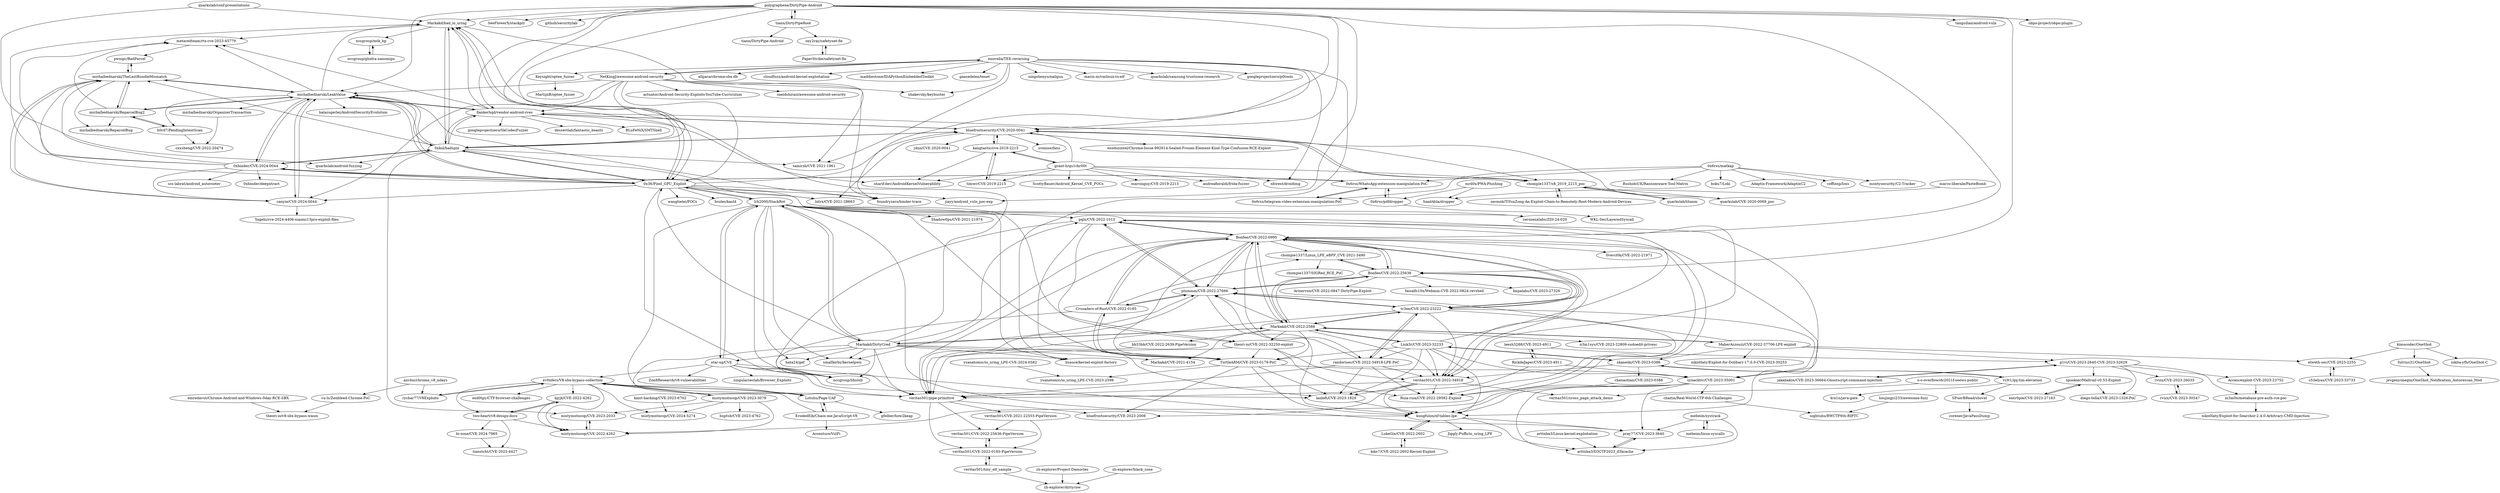 digraph G {
"quarkslab/conf-presentations" -> "quarkslab/android-fuzzing"
"quarkslab/conf-presentations" -> "Markakd/bad_io_uring"
"enovella/TEE-reversing" -> "marin-m/vmlinux-to-elf" ["e"=1]
"enovella/TEE-reversing" -> "quarkslab/samsung-trustzone-research"
"enovella/TEE-reversing" -> "shakevsky/keybuster" ["e"=1]
"enovella/TEE-reversing" -> "ningzhenyu/nailgun"
"enovella/TEE-reversing" -> "Keysight/optee_fuzzer"
"enovella/TEE-reversing" -> "googleprojectzero/p0tools" ["e"=1]
"enovella/TEE-reversing" -> "NetKingJ/awesome-android-security"
"enovella/TEE-reversing" -> "bluefrostsecurity/CVE-2020-0041"
"enovella/TEE-reversing" -> "tamirzb/CVE-2021-1961" ["e"=1]
"enovella/TEE-reversing" -> "bsauce/kernel-exploit-factory" ["e"=1]
"enovella/TEE-reversing" -> "allpaca/chrome-sbx-db" ["e"=1]
"enovella/TEE-reversing" -> "nforest/droidimg" ["e"=1]
"enovella/TEE-reversing" -> "cloudfuzz/android-kernel-exploitation" ["e"=1]
"enovella/TEE-reversing" -> "maddiestone/IDAPythonEmbeddedToolkit" ["e"=1]
"enovella/TEE-reversing" -> "gaasedelen/tenet" ["e"=1]
"Keysight/optee_fuzzer" -> "MartijnB/optee_fuzzer"
"grant-h/qu1ckr00t" -> "kangtastic/cve-2019-2215"
"grant-h/qu1ckr00t" -> "bluefrostsecurity/CVE-2020-0041"
"grant-h/qu1ckr00t" -> "timwr/CVE-2019-2215"
"grant-h/qu1ckr00t" -> "marcinguy/CVE-2019-2215"
"grant-h/qu1ckr00t" -> "andreafioraldi/frida-fuzzer" ["e"=1]
"grant-h/qu1ckr00t" -> "sharif-dev/AndroidKernelVulnerability"
"grant-h/qu1ckr00t" -> "nforest/droidimg" ["e"=1]
"grant-h/qu1ckr00t" -> "ScottyBauer/Android_Kernel_CVE_POCs" ["e"=1]
"grant-h/qu1ckr00t" -> "chompie1337/s8_2019_2215_poc"
"chompie1337/s8_2019_2215_poc" -> "bluefrostsecurity/CVE-2020-0041"
"chompie1337/s8_2019_2215_poc" -> "quarkslab/CVE-2020-0069_poc"
"chompie1337/s8_2019_2215_poc" -> "quarkslab/titanm"
"chompie1337/s8_2019_2215_poc" -> "secmob/TiYunZong-An-Exploit-Chain-to-Remotely-Root-Modern-Android-Devices"
"star-sg/CVE" -> "nccgroup/libslub" ["e"=1]
"star-sg/CVE" -> "Zon8Research/v8-vulnerabilities" ["e"=1]
"star-sg/CVE" -> "singularseclab/Browser_Exploits" ["e"=1]
"star-sg/CVE" -> "lrh2000/StackRot"
"star-sg/CVE" -> "xv0nfers/V8-sbx-bypass-collection"
"star-sg/CVE" -> "lanleft/CVE-2023-1829"
"star-sg/CVE" -> "veritas501/pipe-primitive"
"star-sg/CVE" -> "pray77/CVE-2023-3640"
"flankerhqd/vendor-android-cves" -> "bluefrostsecurity/CVE-2020-0041"
"flankerhqd/vendor-android-cves" -> "metaredteam/rtx-cve-2023-45779"
"flankerhqd/vendor-android-cves" -> "BLuFeNiX/SMTShell" ["e"=1]
"flankerhqd/vendor-android-cves" -> "0xkol/badspin"
"flankerhqd/vendor-android-cves" -> "michalbednarski/LeakValue"
"flankerhqd/vendor-android-cves" -> "googleprojectzero/SkCodecFuzzer" ["e"=1]
"flankerhqd/vendor-android-cves" -> "Markakd/bad_io_uring"
"flankerhqd/vendor-android-cves" -> "sharif-dev/AndroidKernelVulnerability"
"flankerhqd/vendor-android-cves" -> "dessertlab/fantastic_beasts" ["e"=1]
"flankerhqd/vendor-android-cves" -> "chompie1337/s8_2019_2215_poc"
"secmob/TiYunZong-An-Exploit-Chain-to-Remotely-Root-Modern-Android-Devices" -> "chompie1337/s8_2019_2215_poc"
"bluefrostsecurity/CVE-2020-0041" -> "chompie1337/s8_2019_2215_poc"
"bluefrostsecurity/CVE-2020-0041" -> "j4nn/CVE-2020-0041"
"bluefrostsecurity/CVE-2020-0041" -> "quarkslab/CVE-2020-0069_poc"
"bluefrostsecurity/CVE-2020-0041" -> "0xkol/badspin"
"bluefrostsecurity/CVE-2020-0041" -> "lntrx/CVE-2021-28663"
"bluefrostsecurity/CVE-2020-0041" -> "iromise/fans" ["e"=1]
"bluefrostsecurity/CVE-2020-0041" -> "flankerhqd/vendor-android-cves"
"bluefrostsecurity/CVE-2020-0041" -> "kangtastic/cve-2019-2215"
"bluefrostsecurity/CVE-2020-0041" -> "exodusintel/Chrome-Issue-992914-Sealed-Frozen-Element-Kind-Type-Confusion-RCE-Exploit" ["e"=1]
"kangtastic/cve-2019-2215" -> "timwr/CVE-2019-2215"
"kangtastic/cve-2019-2215" -> "grant-h/qu1ckr00t"
"kangtastic/cve-2019-2215" -> "sharif-dev/AndroidKernelVulnerability"
"kangtastic/cve-2019-2215" -> "bluefrostsecurity/CVE-2020-0041"
"timwr/CVE-2019-2215" -> "kangtastic/cve-2019-2215"
"chompie1337/Linux_LPE_eBPF_CVE-2021-3490" -> "chompie1337/SIGRed_RCE_PoC" ["e"=1]
"chompie1337/Linux_LPE_eBPF_CVE-2021-3490" -> "Bonfee/CVE-2022-25636"
"o-o-overflow/dc2021f-ooows-public" -> "veritas501/cross_page_attack_demo"
"polygraphene/DirtyPipe-Android" -> "tiann/DirtyPipeRoot"
"polygraphene/DirtyPipe-Android" -> "jiayy/android_vuln_poc-exp" ["e"=1]
"polygraphene/DirtyPipe-Android" -> "0xkol/badspin"
"polygraphene/DirtyPipe-Android" -> "michalbednarski/LeakValue"
"polygraphene/DirtyPipe-Android" -> "0x36/Pixel_GPU_Exploit"
"polygraphene/DirtyPipe-Android" -> "Bonfee/CVE-2022-0995"
"polygraphene/DirtyPipe-Android" -> "tangsilian/android-vuln" ["e"=1]
"polygraphene/DirtyPipe-Android" -> "bluefrostsecurity/CVE-2020-0041"
"polygraphene/DirtyPipe-Android" -> "flankerhqd/vendor-android-cves"
"polygraphene/DirtyPipe-Android" -> "obpo-project/obpo-plugin" ["e"=1]
"polygraphene/DirtyPipe-Android" -> "foundryzero/binder-trace" ["e"=1]
"polygraphene/DirtyPipe-Android" -> "SeeFlowerX/stackplz" ["e"=1]
"polygraphene/DirtyPipe-Android" -> "Bonfee/CVE-2022-25636"
"polygraphene/DirtyPipe-Android" -> "Markakd/bad_io_uring"
"polygraphene/DirtyPipe-Android" -> "github/securitylab" ["e"=1]
"Bonfee/CVE-2022-0995" -> "plummm/CVE-2022-27666"
"Bonfee/CVE-2022-0995" -> "Bonfee/CVE-2022-25636"
"Bonfee/CVE-2022-0995" -> "pqlx/CVE-2022-1015"
"Bonfee/CVE-2022-0995" -> "tr3ee/CVE-2022-23222"
"Bonfee/CVE-2022-0995" -> "Crusaders-of-Rust/CVE-2022-0185"
"Bonfee/CVE-2022-0995" -> "veritas501/CVE-2022-34918"
"Bonfee/CVE-2022-0995" -> "randorisec/CVE-2022-34918-LPE-PoC"
"Bonfee/CVE-2022-0995" -> "kungfulon/nf-tables-lpe"
"Bonfee/CVE-2022-0995" -> "chompie1337/Linux_LPE_eBPF_CVE-2021-3490"
"Bonfee/CVE-2022-0995" -> "Ruia-ruia/CVE-2022-29582-Exploit"
"Bonfee/CVE-2022-0995" -> "Markakd/CVE-2022-2588"
"Bonfee/CVE-2022-0995" -> "0vercl0k/CVE-2022-21971" ["e"=1]
"Bonfee/CVE-2022-0995" -> "veritas501/pipe-primitive"
"Bonfee/CVE-2022-0995" -> "smallkirby/kernelpwn" ["e"=1]
"Bonfee/CVE-2022-0995" -> "TurtleARM/CVE-2023-0179-PoC"
"NetKingJ/awesome-android-security" -> "0xkol/badspin"
"NetKingJ/awesome-android-security" -> "actuator/Android-Security-Exploits-YouTube-Curriculum" ["e"=1]
"NetKingJ/awesome-android-security" -> "saeidshirazi/awesome-android-security" ["e"=1]
"NetKingJ/awesome-android-security" -> "michalbednarski/LeakValue"
"NetKingJ/awesome-android-security" -> "flankerhqd/vendor-android-cves"
"NetKingJ/awesome-android-security" -> "enovella/TEE-reversing"
"NetKingJ/awesome-android-security" -> "0x36/Pixel_GPU_Exploit"
"NetKingJ/awesome-android-security" -> "foundryzero/binder-trace" ["e"=1]
"NetKingJ/awesome-android-security" -> "canyie/CVE-2024-0044"
"NetKingJ/awesome-android-security" -> "shakevsky/keybuster" ["e"=1]
"pqlx/CVE-2022-1015" -> "plummm/CVE-2022-27666"
"pqlx/CVE-2022-1015" -> "Bonfee/CVE-2022-0995"
"pqlx/CVE-2022-1015" -> "synacktiv/CVE-2023-35001"
"pqlx/CVE-2022-1015" -> "Ruia-ruia/CVE-2022-29582-Exploit"
"pqlx/CVE-2022-1015" -> "lanleft/CVE-2023-1829"
"pqlx/CVE-2022-1015" -> "theori-io/CVE-2022-32250-exploit"
"pqlx/CVE-2022-1015" -> "veritas501/pipe-primitive"
"quarkslab/titanm" -> "chompie1337/s8_2019_2215_poc"
"Crusaders-of-Rust/CVE-2022-0185" -> "plummm/CVE-2022-27666"
"Crusaders-of-Rust/CVE-2022-0185" -> "TurtleARM/CVE-2023-0179-PoC"
"Crusaders-of-Rust/CVE-2022-0185" -> "Bonfee/CVE-2022-0995"
"Crusaders-of-Rust/CVE-2022-0185" -> "nccgroup/libslub" ["e"=1]
"Crusaders-of-Rust/CVE-2022-0185" -> "chompie1337/Linux_LPE_eBPF_CVE-2021-3490"
"fulvius31/OneShot" -> "jevgenyonegin/OneShot_Notification_Autorescan_Mod"
"michalbednarski/ReparcelBug2" -> "michalbednarski/LeakValue"
"michalbednarski/ReparcelBug2" -> "michalbednarski/ReparcelBug"
"michalbednarski/ReparcelBug2" -> "michalbednarski/TheLastBundleMismatch"
"michalbednarski/ReparcelBug2" -> "h0rd7/PendingIntentScan"
"michalbednarski/ReparcelBug2" -> "metaredteam/rtx-cve-2023-45779"
"plummm/CVE-2022-27666" -> "Bonfee/CVE-2022-0995"
"plummm/CVE-2022-27666" -> "veritas501/pipe-primitive"
"plummm/CVE-2022-27666" -> "tr3ee/CVE-2022-23222"
"plummm/CVE-2022-27666" -> "Crusaders-of-Rust/CVE-2022-0185"
"plummm/CVE-2022-27666" -> "Bonfee/CVE-2022-25636"
"plummm/CVE-2022-27666" -> "pqlx/CVE-2022-1015"
"plummm/CVE-2022-27666" -> "kungfulon/nf-tables-lpe"
"Bonfee/CVE-2022-25636" -> "Bonfee/CVE-2022-0995"
"Bonfee/CVE-2022-25636" -> "plummm/CVE-2022-27666"
"Bonfee/CVE-2022-25636" -> "Markakd/CVE-2022-2588"
"Bonfee/CVE-2022-25636" -> "Impalabs/CVE-2023-27326" ["e"=1]
"Bonfee/CVE-2022-25636" -> "chompie1337/Linux_LPE_eBPF_CVE-2021-3490"
"Bonfee/CVE-2022-25636" -> "tr3ee/CVE-2022-23222"
"Bonfee/CVE-2022-25636" -> "veritas501/CVE-2022-34918"
"Bonfee/CVE-2022-25636" -> "Arinerron/CVE-2022-0847-DirtyPipe-Exploit" ["e"=1]
"Bonfee/CVE-2022-25636" -> "faisalfs10x/Webmin-CVE-2022-0824-revshell"
"veritas501/pipe-primitive" -> "veritas501/CVE-2022-25636-PipeVersion"
"veritas501/pipe-primitive" -> "veritas501/CVE-2021-22555-PipeVersion"
"veritas501/pipe-primitive" -> "veritas501/CVE-2022-0185-PipeVersion"
"veritas501/pipe-primitive" -> "bluefrostsecurity/CVE-2023-2008"
"h0rd7/PendingIntentScan" -> "cxxsheng/CVE-2022-20474"
"h0rd7/PendingIntentScan" -> "michalbednarski/ReparcelBug2"
"michalbednarski/OrganizerTransaction" -> "cxxsheng/CVE-2022-20474"
"veritas501/CVE-2021-22555-PipeVersion" -> "veritas501/CVE-2022-0185-PipeVersion"
"veritas501/CVE-2021-22555-PipeVersion" -> "veritas501/CVE-2022-25636-PipeVersion"
"veritas501/CVE-2022-25636-PipeVersion" -> "veritas501/CVE-2022-0185-PipeVersion"
"veritas501/CVE-2022-0185-PipeVersion" -> "veritas501/CVE-2022-25636-PipeVersion"
"veritas501/CVE-2022-0185-PipeVersion" -> "veritas501/tiny_elf_sample"
"tiann/DirtyPipeRoot" -> "polygraphene/DirtyPipe-Android"
"tiann/DirtyPipeRoot" -> "tiann/DirtyPipe-Android"
"tiann/DirtyPipeRoot" -> "oxy2ray/safetynet-fix"
"Markakd/bad_io_uring" -> "0xkol/badspin"
"Markakd/bad_io_uring" -> "0x36/Pixel_GPU_Exploit"
"Markakd/bad_io_uring" -> "tamirzb/CVE-2021-1961" ["e"=1]
"Markakd/bad_io_uring" -> "metaredteam/rtx-cve-2023-45779"
"Markakd/bad_io_uring" -> "nccgroup/mtk_bp"
"michalbednarski/LeakValue" -> "michalbednarski/ReparcelBug2"
"michalbednarski/LeakValue" -> "michalbednarski/TheLastBundleMismatch"
"michalbednarski/LeakValue" -> "0xkol/badspin"
"michalbednarski/LeakValue" -> "canyie/CVE-2024-0044"
"michalbednarski/LeakValue" -> "h0rd7/PendingIntentScan"
"michalbednarski/LeakValue" -> "0xbinder/CVE-2024-0044"
"michalbednarski/LeakValue" -> "0x36/Pixel_GPU_Exploit"
"michalbednarski/LeakValue" -> "metaredteam/rtx-cve-2023-45779"
"michalbednarski/LeakValue" -> "flankerhqd/vendor-android-cves"
"michalbednarski/LeakValue" -> "foundryzero/binder-trace" ["e"=1]
"michalbednarski/LeakValue" -> "balazsgerlei/AndroidSecurityEvolution" ["e"=1]
"michalbednarski/LeakValue" -> "Markakd/bad_io_uring"
"michalbednarski/LeakValue" -> "michalbednarski/OrganizerTransaction"
"TurtleARM/CVE-2023-0179-PoC" -> "kungfulon/nf-tables-lpe"
"TurtleARM/CVE-2023-0179-PoC" -> "lanleft/CVE-2023-1829"
"TurtleARM/CVE-2023-0179-PoC" -> "ysanatomic/io_uring_LPE-CVE-2023-2598"
"TurtleARM/CVE-2023-0179-PoC" -> "synacktiv/CVE-2023-35001"
"TurtleARM/CVE-2023-0179-PoC" -> "Crusaders-of-Rust/CVE-2022-0185"
"TurtleARM/CVE-2023-0179-PoC" -> "bluefrostsecurity/CVE-2023-2008"
"kiks7/CVE-2022-2602-Kernel-Exploit" -> "LukeGix/CVE-2022-2602"
"MaherAzzouzi/CVE-2022-37706-LPE-exploit" -> "nikn0laty/Exploit-for-Dolibarr-17.0.0-CVE-2023-30253"
"MaherAzzouzi/CVE-2022-37706-LPE-exploit" -> "elweth-sec/CVE-2023-2255"
"MaherAzzouzi/CVE-2022-37706-LPE-exploit" -> "Markakd/CVE-2022-2588"
"MaherAzzouzi/CVE-2022-37706-LPE-exploit" -> "g1vi/CVE-2023-2640-CVE-2023-32629"
"MaherAzzouzi/CVE-2022-37706-LPE-exploit" -> "plummm/CVE-2022-27666"
"MaherAzzouzi/CVE-2022-37706-LPE-exploit" -> "xkaneiki/CVE-2023-0386"
"Markakd/DirtyCred" -> "Markakd/CVE-2022-2588"
"Markakd/DirtyCred" -> "star-sg/CVE"
"Markakd/DirtyCred" -> "veritas501/pipe-primitive"
"Markakd/DirtyCred" -> "pqlx/CVE-2022-1015"
"Markakd/DirtyCred" -> "Markakd/CVE-2021-4154"
"Markakd/DirtyCred" -> "bsauce/kernel-exploit-factory" ["e"=1]
"Markakd/DirtyCred" -> "lrh2000/StackRot"
"Markakd/DirtyCred" -> "Lotuhu/Page-UAF"
"Markakd/DirtyCred" -> "TurtleARM/CVE-2023-0179-PoC"
"Markakd/DirtyCred" -> "0x36/Pixel_GPU_Exploit"
"Markakd/DirtyCred" -> "smallkirby/kernelpwn" ["e"=1]
"Markakd/DirtyCred" -> "nccgroup/libslub" ["e"=1]
"Markakd/DirtyCred" -> "plummm/CVE-2022-27666"
"Markakd/DirtyCred" -> "Markakd/bad_io_uring"
"Markakd/DirtyCred" -> "bata24/gef" ["e"=1]
"SPuerBRead/shovel" -> "corener/JavaPassDump"
"LukeGix/CVE-2022-2602" -> "kiks7/CVE-2022-2602-Kernel-Exploit"
"LukeGix/CVE-2022-2602" -> "kungfulon/nf-tables-lpe"
"ErodedElk/Chaos-me-JavaScript-V8" -> "Lotuhu/Page-UAF"
"ErodedElk/Chaos-me-JavaScript-V8" -> "xv0nfers/V8-sbx-bypass-collection"
"ErodedElk/Chaos-me-JavaScript-V8" -> "Accenture/VulFi" ["e"=1]
"tr3ee/CVE-2022-23222" -> "plummm/CVE-2022-27666"
"tr3ee/CVE-2022-23222" -> "Bonfee/CVE-2022-0995"
"tr3ee/CVE-2022-23222" -> "veritas501/CVE-2022-34918"
"tr3ee/CVE-2022-23222" -> "randorisec/CVE-2022-34918-LPE-PoC"
"tr3ee/CVE-2022-23222" -> "Markakd/CVE-2022-2588"
"tr3ee/CVE-2022-23222" -> "Ruia-ruia/CVE-2022-29582-Exploit"
"tr3ee/CVE-2022-23222" -> "veritas501/pipe-primitive"
"tr3ee/CVE-2022-23222" -> "Bonfee/CVE-2022-25636"
"tr3ee/CVE-2022-23222" -> "synacktiv/CVE-2023-35001"
"Markakd/CVE-2022-2588" -> "Markakd/DirtyCred"
"Markakd/CVE-2022-2588" -> "veritas501/CVE-2022-34918"
"Markakd/CVE-2022-2588" -> "plummm/CVE-2022-27666"
"Markakd/CVE-2022-2588" -> "theori-io/CVE-2022-32250-exploit"
"Markakd/CVE-2022-2588" -> "Markakd/CVE-2021-4154"
"Markakd/CVE-2022-2588" -> "Bonfee/CVE-2022-25636"
"Markakd/CVE-2022-2588" -> "tr3ee/CVE-2022-23222"
"Markakd/CVE-2022-2588" -> "n3m1sys/CVE-2023-22809-sudoedit-privesc"
"Markakd/CVE-2022-2588" -> "Liuk3r/CVE-2023-32233"
"Markakd/CVE-2022-2588" -> "TurtleARM/CVE-2023-0179-PoC"
"Markakd/CVE-2022-2588" -> "Bonfee/CVE-2022-0995"
"Markakd/CVE-2022-2588" -> "MaherAzzouzi/CVE-2022-37706-LPE-exploit"
"Markakd/CVE-2022-2588" -> "bb33bb/CVE-2022-2639-PipeVersion"
"theori-io/CVE-2022-32250-exploit" -> "veritas501/CVE-2022-34918"
"theori-io/CVE-2022-32250-exploit" -> "veritas501/pipe-primitive"
"theori-io/CVE-2022-32250-exploit" -> "Ruia-ruia/CVE-2022-29582-Exploit"
"theori-io/CVE-2022-32250-exploit" -> "TurtleARM/CVE-2023-0179-PoC"
"randorisec/CVE-2022-34918-LPE-PoC" -> "veritas501/CVE-2022-34918"
"randorisec/CVE-2022-34918-LPE-PoC" -> "Ruia-ruia/CVE-2022-29582-Exploit"
"randorisec/CVE-2022-34918-LPE-PoC" -> "lanleft/CVE-2023-1829"
"randorisec/CVE-2022-34918-LPE-PoC" -> "veritas501/pipe-primitive"
"randorisec/CVE-2022-34918-LPE-PoC" -> "tr3ee/CVE-2022-23222"
"randorisec/CVE-2022-34918-LPE-PoC" -> "plummm/CVE-2022-27666"
"veritas501/CVE-2022-34918" -> "veritas501/pipe-primitive"
"veritas501/CVE-2022-34918" -> "kungfulon/nf-tables-lpe"
"veritas501/CVE-2022-34918" -> "lanleft/CVE-2023-1829"
"veritas501/CVE-2022-34918" -> "veritas501/cross_page_attack_demo"
"veritas501/CVE-2022-34918" -> "Ruia-ruia/CVE-2022-29582-Exploit"
"veritas501/CVE-2022-34918" -> "bluefrostsecurity/CVE-2023-2008"
"emredavut/Chrome-Android-and-Windows-0day-RCE-SBX" -> "theori-io/v8-sbx-bypass-wasm"
"kungfulon/nf-tables-lpe" -> "arttnba3/D3CTF2023_d3kcache"
"kungfulon/nf-tables-lpe" -> "Jiggly-Puffs/io_uring_LPE"
"kungfulon/nf-tables-lpe" -> "pray77/CVE-2023-3640"
"kungfulon/nf-tables-lpe" -> "LukeGix/CVE-2022-2602"
"bb33bb/CVE-2022-2639-PipeVersion" -> "veritas501/pipe-primitive"
"anvbis/chrome_v8_ndays" -> "vu-ls/Zenbleed-Chrome-PoC"
"anvbis/chrome_v8_ndays" -> "rycbar77/V8Exploits"
"veritas501/tiny_elf_sample" -> "veritas501/CVE-2022-0185-PipeVersion"
"veritas501/tiny_elf_sample" -> "zh-explorer/dirtycow"
"xkaneiki/CVE-2023-0386" -> "Liuk3r/CVE-2023-32233"
"xkaneiki/CVE-2023-0386" -> "chenaotian/CVE-2023-0386"
"xkaneiki/CVE-2023-0386" -> "veritas501/CVE-2022-34918"
"xkaneiki/CVE-2023-0386" -> "vi3t1/qq-tim-elevation"
"lrh2000/StackRot" -> "nccgroup/libslub" ["e"=1]
"lrh2000/StackRot" -> "star-sg/CVE"
"lrh2000/StackRot" -> "0x36/Pixel_GPU_Exploit"
"lrh2000/StackRot" -> "TurtleARM/CVE-2023-0179-PoC"
"lrh2000/StackRot" -> "bsauce/kernel-exploit-factory" ["e"=1]
"lrh2000/StackRot" -> "veritas501/CVE-2022-34918"
"lrh2000/StackRot" -> "zerozenxlabs/ZDI-24-020"
"lrh2000/StackRot" -> "smallkirby/kernelpwn" ["e"=1]
"lrh2000/StackRot" -> "veritas501/pipe-primitive"
"lrh2000/StackRot" -> "theori-io/CVE-2022-32250-exploit"
"lrh2000/StackRot" -> "kungfulon/nf-tables-lpe"
"lrh2000/StackRot" -> "Shadow0ps/CVE-2021-21974" ["e"=1]
"lrh2000/StackRot" -> "Markakd/DirtyCred"
"lrh2000/StackRot" -> "pqlx/CVE-2022-1015"
"lrh2000/StackRot" -> "bata24/gef" ["e"=1]
"Liuk3r/CVE-2023-32233" -> "xkaneiki/CVE-2023-0386"
"Liuk3r/CVE-2023-32233" -> "kungfulon/nf-tables-lpe"
"Liuk3r/CVE-2023-32233" -> "lanleft/CVE-2023-1829"
"Liuk3r/CVE-2023-32233" -> "TurtleARM/CVE-2023-0179-PoC"
"Liuk3r/CVE-2023-32233" -> "pqlx/CVE-2022-1015"
"Liuk3r/CVE-2023-32233" -> "synacktiv/CVE-2023-35001"
"Liuk3r/CVE-2023-32233" -> "Markakd/CVE-2022-2588"
"Liuk3r/CVE-2023-32233" -> "randorisec/CVE-2022-34918-LPE-PoC"
"Liuk3r/CVE-2023-32233" -> "veritas501/CVE-2022-34918"
"kimocoder/OneShot" -> "nikita-yfh/OneShot-C"
"kimocoder/OneShot" -> "elweth-sec/CVE-2023-2255"
"kimocoder/OneShot" -> "fulvius31/OneShot"
"vi3t1/qq-tim-elevation" -> "4ra1n/java-gate" ["e"=1]
"vi3t1/qq-tim-elevation" -> "SPuerBRead/shovel"
"vi3t1/qq-tim-elevation" -> "xkaneiki/CVE-2023-0386"
"PaperStrike/safetynet-fix" -> "oxy2ray/safetynet-fix"
"oxy2ray/safetynet-fix" -> "PaperStrike/safetynet-fix"
"0xkol/badspin" -> "Markakd/bad_io_uring"
"0xkol/badspin" -> "michalbednarski/LeakValue"
"0xkol/badspin" -> "0x36/Pixel_GPU_Exploit"
"0xkol/badspin" -> "bluefrostsecurity/CVE-2020-0041"
"0xkol/badspin" -> "tamirzb/CVE-2021-1961" ["e"=1]
"0xkol/badspin" -> "mistymntncop/CVE-2023-2033"
"0xkol/badspin" -> "michalbednarski/TheLastBundleMismatch"
"0xkol/badspin" -> "lntrx/CVE-2021-28663"
"0xkol/badspin" -> "0xbinder/CVE-2024-0044"
"0xkol/badspin" -> "flankerhqd/vendor-android-cves"
"0xkol/badspin" -> "quarkslab/android-fuzzing"
"jakabakos/CVE-2023-36664-Ghostscript-command-injection" -> "g1vi/CVE-2023-2640-CVE-2023-32629"
"spookier/Maltrail-v0.53-Exploit" -> "entr0pie/CVE-2023-27163"
"spookier/Maltrail-v0.53-Exploit" -> "diego-tella/CVE-2023-1326-PoC"
"pwnipc/BadParcel" -> "michalbednarski/TheLastBundleMismatch"
"mebeim/linux-syscalls" -> "mebeim/systrack"
"bjrjk/CVE-2022-4262" -> "mistymntncop/CVE-2022-4262"
"bjrjk/CVE-2022-4262" -> "two-heart/v8-design-docs"
"synacktiv/CVE-2023-35001" -> "mistymntncop/CVE-2022-4262"
"synacktiv/CVE-2023-35001" -> "kungfulon/nf-tables-lpe"
"synacktiv/CVE-2023-35001" -> "arttnba3/D3CTF2023_d3kcache"
"synacktiv/CVE-2023-35001" -> "chaitin/Real-World-CTF-6th-Challenges"
"synacktiv/CVE-2023-35001" -> "pray77/CVE-2023-3640"
"mistymntncop/CVE-2023-3079" -> "buptsb/CVE-2023-4762"
"mistymntncop/CVE-2023-3079" -> "mistymntncop/CVE-2022-4262"
"mistymntncop/CVE-2023-3079" -> "mistymntncop/CVE-2023-2033"
"mistymntncop/CVE-2023-3079" -> "xv0nfers/V8-sbx-bypass-collection"
"mistymntncop/CVE-2023-3079" -> "mistymntncop/CVE-2024-5274"
"c53elyas/CVE-2023-33733" -> "elweth-sec/CVE-2023-2255"
"houjingyi233/awesome-fuzz" -> "nightuhu/RWCTF6th-RIPTC"
"entr0pie/CVE-2023-27163" -> "spookier/Maltrail-v0.53-Exploit"
"mebeim/systrack" -> "pray77/CVE-2023-3640"
"mebeim/systrack" -> "mebeim/linux-syscalls"
"mebeim/systrack" -> "arttnba3/D3CTF2023_d3kcache"
"lanleft/CVE-2023-1829" -> "kungfulon/nf-tables-lpe"
"pray77/CVE-2023-3640" -> "arttnba3/D3CTF2023_d3kcache"
"elweth-sec/CVE-2023-2255" -> "c53elyas/CVE-2023-33733"
"arttnba3/D3CTF2023_d3kcache" -> "pray77/CVE-2023-3640"
"chenaotian/CVE-2023-0386" -> "kungfulon/nf-tables-lpe"
"Acceis/exploit-CVE-2023-23752" -> "m3m0o/metabase-pre-auth-rce-poc"
"mistymntncop/CVE-2023-2033" -> "mistymntncop/CVE-2022-4262"
"arttnba3/Linux-kernel-exploitation" -> "arttnba3/D3CTF2023_d3kcache"
"zh-explorer/Project-Damocles" -> "zh-explorer/dirtycow"
"zh-explorer/black_zone" -> "zh-explorer/dirtycow"
"RickdeJager/CVE-2023-4911" -> "synacktiv/CVE-2023-35001"
"RickdeJager/CVE-2023-4911" -> "leesh3288/CVE-2023-4911"
"RickdeJager/CVE-2023-4911" -> "veritas501/pipe-primitive"
"ysanatomic/io_uring_LPE-CVE-2024-0582" -> "ysanatomic/io_uring_LPE-CVE-2023-2598"
"rycbar77/V8Exploits" -> "xv0nfers/V8-sbx-bypass-collection"
"0x36/Pixel_GPU_Exploit" -> "0xkol/badspin"
"0x36/Pixel_GPU_Exploit" -> "Markakd/bad_io_uring"
"0x36/Pixel_GPU_Exploit" -> "michalbednarski/LeakValue"
"0x36/Pixel_GPU_Exploit" -> "lntrx/CVE-2021-28663"
"0x36/Pixel_GPU_Exploit" -> "0xbinder/CVE-2024-0044"
"0x36/Pixel_GPU_Exploit" -> "michalbednarski/TheLastBundleMismatch"
"0x36/Pixel_GPU_Exploit" -> "nccgroup/libslub" ["e"=1]
"0x36/Pixel_GPU_Exploit" -> "canyie/CVE-2024-0044"
"0x36/Pixel_GPU_Exploit" -> "wangtielei/POCs" ["e"=1]
"0x36/Pixel_GPU_Exploit" -> "lrh2000/StackRot"
"0x36/Pixel_GPU_Exploit" -> "bluefrostsecurity/CVE-2020-0041"
"0x36/Pixel_GPU_Exploit" -> "bcoles/kasld" ["e"=1]
"0x36/Pixel_GPU_Exploit" -> "foundryzero/binder-trace" ["e"=1]
"0x36/Pixel_GPU_Exploit" -> "jiayy/android_vuln_poc-exp" ["e"=1]
"0x36/Pixel_GPU_Exploit" -> "zerozenxlabs/ZDI-24-020"
"marco-liberale/PasteBomb" -> "SaadAhla/dropper"
"michalbednarski/TheLastBundleMismatch" -> "pwnipc/BadParcel"
"michalbednarski/TheLastBundleMismatch" -> "michalbednarski/ReparcelBug"
"michalbednarski/TheLastBundleMismatch" -> "michalbednarski/LeakValue"
"michalbednarski/TheLastBundleMismatch" -> "canyie/CVE-2024-0044"
"michalbednarski/TheLastBundleMismatch" -> "michalbednarski/ReparcelBug2"
"leesh3288/CVE-2023-4911" -> "RickdeJager/CVE-2023-4911"
"leesh3288/CVE-2023-4911" -> "g1vi/CVE-2023-2640-CVE-2023-32629"
"g1vi/CVE-2023-2640-CVE-2023-32629" -> "jakabakos/CVE-2023-36664-Ghostscript-command-injection"
"g1vi/CVE-2023-2640-CVE-2023-32629" -> "m3m0o/metabase-pre-auth-rce-poc"
"g1vi/CVE-2023-2640-CVE-2023-32629" -> "spookier/Maltrail-v0.53-Exploit"
"g1vi/CVE-2023-2640-CVE-2023-32629" -> "diego-tella/CVE-2023-1326-PoC"
"g1vi/CVE-2023-2640-CVE-2023-32629" -> "Acceis/exploit-CVE-2023-23752"
"g1vi/CVE-2023-2640-CVE-2023-32629" -> "rvizx/CVE-2023-26035"
"m3m0o/metabase-pre-auth-rce-poc" -> "nikn0laty/Exploit-for-Searchor-2.4.0-Arbitrary-CMD-Injection"
"chaitin/Real-World-CTF-6th-Challenges" -> "nightuhu/RWCTF6th-RIPTC"
"metaredteam/rtx-cve-2023-45779" -> "pwnipc/BadParcel"
"two-heart/v8-design-docs" -> "bjrjk/CVE-2022-4262"
"two-heart/v8-design-docs" -> "bi-zone/CVE-2024-7965"
"two-heart/v8-design-docs" -> "tianstcht/CVE-2023-4427"
"two-heart/v8-design-docs" -> "mistymntncop/CVE-2022-4262"
"nccgroup/ghidra-nanomips" -> "nccgroup/mtk_bp"
"mistymntncop/CVE-2022-4262" -> "mistymntncop/CVE-2023-2033"
"nccgroup/mtk_bp" -> "nccgroup/ghidra-nanomips"
"rvizx/CVE-2023-30547" -> "rvizx/CVE-2023-26035"
"vu-ls/Zenbleed-Chrome-PoC" -> "theori-io/v8-sbx-bypass-wasm"
"rvizx/CVE-2023-26035" -> "rvizx/CVE-2023-30547"
"0xbinder/CVE-2024-0044" -> "michalbednarski/TheLastBundleMismatch"
"0xbinder/CVE-2024-0044" -> "michalbednarski/LeakValue"
"0xbinder/CVE-2024-0044" -> "0xkol/badspin"
"0xbinder/CVE-2024-0044" -> "canyie/CVE-2024-0044"
"0xbinder/CVE-2024-0044" -> "0x36/Pixel_GPU_Exploit"
"0xbinder/CVE-2024-0044" -> "scs-labrat/android_autorooter"
"0xbinder/CVE-2024-0044" -> "Markakd/bad_io_uring"
"0xbinder/CVE-2024-0044" -> "0xbinder/deepxtract"
"0xbinder/CVE-2024-0044" -> "0x6rss/WhatsApp-extension-manipulation-PoC"
"0xbinder/CVE-2024-0044" -> "metaredteam/rtx-cve-2023-45779"
"mrd0x/PWA-Phishing" -> "SaadAhla/dropper"
"mrd0x/PWA-Phishing" -> "0x6rss/pdfdropper"
"0x6rss/pdfdropper" -> "0x6rss/WhatsApp-extension-manipulation-PoC"
"0x6rss/pdfdropper" -> "WKL-Sec/LayeredSyscall" ["e"=1]
"xv0nfers/V8-sbx-bypass-collection" -> "mistymntncop/CVE-2023-3079"
"xv0nfers/V8-sbx-bypass-collection" -> "rycbar77/V8Exploits"
"xv0nfers/V8-sbx-bypass-collection" -> "bjrjk/CVE-2022-4262"
"xv0nfers/V8-sbx-bypass-collection" -> "exd0tpy/CTF-browser-challenges" ["e"=1]
"xv0nfers/V8-sbx-bypass-collection" -> "mistymntncop/CVE-2022-4262"
"xv0nfers/V8-sbx-bypass-collection" -> "mistymntncop/CVE-2024-5274"
"xv0nfers/V8-sbx-bypass-collection" -> "two-heart/v8-design-docs"
"xv0nfers/V8-sbx-bypass-collection" -> "Lotuhu/Page-UAF"
"Lotuhu/Page-UAF" -> "gfelber/how2keap" ["e"=1]
"Lotuhu/Page-UAF" -> "ErodedElk/Chaos-me-JavaScript-V8"
"Lotuhu/Page-UAF" -> "xv0nfers/V8-sbx-bypass-collection"
"bi-zone/CVE-2024-7965" -> "tianstcht/CVE-2023-4427"
"canyie/CVE-2024-0044" -> "michalbednarski/TheLastBundleMismatch"
"canyie/CVE-2024-0044" -> "Yogehi/cve-2024-4406-xiaomi13pro-exploit-files"
"canyie/CVE-2024-0044" -> "michalbednarski/LeakValue"
"0x6rss/WhatsApp-extension-manipulation-PoC" -> "0x6rss/pdfdropper"
"0x6rss/WhatsApp-extension-manipulation-PoC" -> "0x6rss/telegram-video-extension-manipulation-PoC"
"0x6rss/WhatsApp-extension-manipulation-PoC" -> "0xbinder/CVE-2024-0044"
"kaist-hacking/CVE-2023-6702" -> "mistymntncop/CVE-2024-5274"
"0x6rss/matkap" -> "boku7/Loki" ["e"=1]
"0x6rss/matkap" -> "0x6rss/WhatsApp-extension-manipulation-PoC"
"0x6rss/matkap" -> "Adaptix-Framework/AdaptixC2" ["e"=1]
"0x6rss/matkap" -> "coffinxp/loxs" ["e"=1]
"0x6rss/matkap" -> "montysecurity/C2-Tracker" ["e"=1]
"0x6rss/matkap" -> "0x6rss/telegram-video-extension-manipulation-PoC"
"0x6rss/matkap" -> "BushidoUK/Ransomware-Tool-Matrix" ["e"=1]
"0x6rss/telegram-video-extension-manipulation-PoC" -> "0x6rss/WhatsApp-extension-manipulation-PoC"
"quarkslab/conf-presentations" ["l"="-46.08,-34.382"]
"quarkslab/android-fuzzing" ["l"="-46.069,-34.402"]
"Markakd/bad_io_uring" ["l"="-46.043,-34.406"]
"enovella/TEE-reversing" ["l"="-45.954,-34.506"]
"marin-m/vmlinux-to-elf" ["l"="-45.233,-34.755"]
"quarkslab/samsung-trustzone-research" ["l"="-45.947,-34.548"]
"shakevsky/keybuster" ["l"="-51.743,14.068"]
"ningzhenyu/nailgun" ["l"="-45.919,-34.541"]
"Keysight/optee_fuzzer" ["l"="-45.903,-34.519"]
"googleprojectzero/p0tools" ["l"="-41.415,-36.315"]
"NetKingJ/awesome-android-security" ["l"="-45.995,-34.462"]
"bluefrostsecurity/CVE-2020-0041" ["l"="-46.016,-34.477"]
"tamirzb/CVE-2021-1961" ["l"="-51.761,14.073"]
"bsauce/kernel-exploit-factory" ["l"="-45.234,-34.78"]
"allpaca/chrome-sbx-db" ["l"="-41.378,-36.371"]
"nforest/droidimg" ["l"="-56.688,12.031"]
"cloudfuzz/android-kernel-exploitation" ["l"="-45.196,-34.8"]
"maddiestone/IDAPythonEmbeddedToolkit" ["l"="-41.575,-37.458"]
"gaasedelen/tenet" ["l"="-43.002,-36.939"]
"MartijnB/optee_fuzzer" ["l"="-45.88,-34.53"]
"grant-h/qu1ckr00t" ["l"="-46.015,-34.531"]
"kangtastic/cve-2019-2215" ["l"="-46.001,-34.513"]
"timwr/CVE-2019-2215" ["l"="-45.99,-34.537"]
"marcinguy/CVE-2019-2215" ["l"="-46.014,-34.568"]
"andreafioraldi/frida-fuzzer" ["l"="-41.276,-36.155"]
"sharif-dev/AndroidKernelVulnerability" ["l"="-46.012,-34.499"]
"ScottyBauer/Android_Kernel_CVE_POCs" ["l"="-41.235,-36.208"]
"chompie1337/s8_2019_2215_poc" ["l"="-46.045,-34.515"]
"quarkslab/CVE-2020-0069_poc" ["l"="-46.058,-34.499"]
"quarkslab/titanm" ["l"="-46.055,-34.549"]
"secmob/TiYunZong-An-Exploit-Chain-to-Remotely-Root-Modern-Android-Devices" ["l"="-46.076,-34.533"]
"star-sg/CVE" ["l"="-46.005,-34.315"]
"nccgroup/libslub" ["l"="-45.196,-34.848"]
"Zon8Research/v8-vulnerabilities" ["l"="-41.306,-36.364"]
"singularseclab/Browser_Exploits" ["l"="-41.281,-36.372"]
"lrh2000/StackRot" ["l"="-45.97,-34.346"]
"xv0nfers/V8-sbx-bypass-collection" ["l"="-46.094,-34.301"]
"lanleft/CVE-2023-1829" ["l"="-45.931,-34.305"]
"veritas501/pipe-primitive" ["l"="-45.958,-34.295"]
"pray77/CVE-2023-3640" ["l"="-45.99,-34.292"]
"flankerhqd/vendor-android-cves" ["l"="-46.028,-34.454"]
"metaredteam/rtx-cve-2023-45779" ["l"="-46.07,-34.426"]
"BLuFeNiX/SMTShell" ["l"="-52.14,9.778"]
"0xkol/badspin" ["l"="-46.033,-34.432"]
"michalbednarski/LeakValue" ["l"="-46.052,-34.432"]
"googleprojectzero/SkCodecFuzzer" ["l"="-41.276,-36.181"]
"dessertlab/fantastic_beasts" ["l"="-41.295,-36.197"]
"j4nn/CVE-2020-0041" ["l"="-46.033,-34.494"]
"lntrx/CVE-2021-28663" ["l"="-46.002,-34.441"]
"iromise/fans" ["l"="-41.307,-36.159"]
"exodusintel/Chrome-Issue-992914-Sealed-Frozen-Element-Kind-Type-Confusion-RCE-Exploit" ["l"="-41.37,-36.485"]
"chompie1337/Linux_LPE_eBPF_CVE-2021-3490" ["l"="-45.974,-34.25"]
"chompie1337/SIGRed_RCE_PoC" ["l"="-46.887,-32.035"]
"Bonfee/CVE-2022-25636" ["l"="-45.967,-34.283"]
"o-o-overflow/dc2021f-ooows-public" ["l"="-45.835,-34.333"]
"veritas501/cross_page_attack_demo" ["l"="-45.861,-34.323"]
"polygraphene/DirtyPipe-Android" ["l"="-45.988,-34.402"]
"tiann/DirtyPipeRoot" ["l"="-45.937,-34.427"]
"jiayy/android_vuln_poc-exp" ["l"="-41.22,-36.216"]
"0x36/Pixel_GPU_Exploit" ["l"="-46.019,-34.413"]
"Bonfee/CVE-2022-0995" ["l"="-45.946,-34.298"]
"tangsilian/android-vuln" ["l"="-41.238,-36.176"]
"obpo-project/obpo-plugin" ["l"="56.67,-10.808"]
"foundryzero/binder-trace" ["l"="55.833,-8.419"]
"SeeFlowerX/stackplz" ["l"="56.687,-10.776"]
"github/securitylab" ["l"="-41.388,-36.341"]
"plummm/CVE-2022-27666" ["l"="-45.943,-34.283"]
"pqlx/CVE-2022-1015" ["l"="-45.947,-34.319"]
"tr3ee/CVE-2022-23222" ["l"="-45.937,-34.268"]
"Crusaders-of-Rust/CVE-2022-0185" ["l"="-45.96,-34.267"]
"veritas501/CVE-2022-34918" ["l"="-45.909,-34.299"]
"randorisec/CVE-2022-34918-LPE-PoC" ["l"="-45.913,-34.271"]
"kungfulon/nf-tables-lpe" ["l"="-45.924,-34.296"]
"Ruia-ruia/CVE-2022-29582-Exploit" ["l"="-45.916,-34.309"]
"Markakd/CVE-2022-2588" ["l"="-45.924,-34.282"]
"0vercl0k/CVE-2022-21971" ["l"="-46.948,-31.994"]
"smallkirby/kernelpwn" ["l"="-45.161,-34.769"]
"TurtleARM/CVE-2023-0179-PoC" ["l"="-45.93,-34.317"]
"actuator/Android-Security-Exploits-YouTube-Curriculum" ["l"="56.354,-11.034"]
"saeidshirazi/awesome-android-security" ["l"="56.302,-10.979"]
"canyie/CVE-2024-0044" ["l"="-46.049,-34.453"]
"synacktiv/CVE-2023-35001" ["l"="-45.96,-34.31"]
"theori-io/CVE-2022-32250-exploit" ["l"="-45.929,-34.333"]
"fulvius31/OneShot" ["l"="-45.703,-34.162"]
"jevgenyonegin/OneShot_Notification_Autorescan_Mod" ["l"="-45.682,-34.152"]
"michalbednarski/ReparcelBug2" ["l"="-46.089,-34.432"]
"michalbednarski/ReparcelBug" ["l"="-46.109,-34.443"]
"michalbednarski/TheLastBundleMismatch" ["l"="-46.069,-34.439"]
"h0rd7/PendingIntentScan" ["l"="-46.109,-34.427"]
"Impalabs/CVE-2023-27326" ["l"="-41.429,-36.785"]
"Arinerron/CVE-2022-0847-DirtyPipe-Exploit" ["l"="-44.208,-29.564"]
"faisalfs10x/Webmin-CVE-2022-0824-revshell" ["l"="-45.984,-34.225"]
"veritas501/CVE-2022-25636-PipeVersion" ["l"="-45.999,-34.269"]
"veritas501/CVE-2021-22555-PipeVersion" ["l"="-45.99,-34.265"]
"veritas501/CVE-2022-0185-PipeVersion" ["l"="-45.999,-34.252"]
"bluefrostsecurity/CVE-2023-2008" ["l"="-45.912,-34.321"]
"cxxsheng/CVE-2022-20474" ["l"="-46.124,-34.417"]
"michalbednarski/OrganizerTransaction" ["l"="-46.096,-34.416"]
"veritas501/tiny_elf_sample" ["l"="-46.014,-34.224"]
"tiann/DirtyPipe-Android" ["l"="-45.914,-34.439"]
"oxy2ray/safetynet-fix" ["l"="-45.883,-34.454"]
"nccgroup/mtk_bp" ["l"="-46.107,-34.394"]
"0xbinder/CVE-2024-0044" ["l"="-46.075,-34.452"]
"balazsgerlei/AndroidSecurityEvolution" ["l"="55.776,-8.343"]
"ysanatomic/io_uring_LPE-CVE-2023-2598" ["l"="-45.869,-34.35"]
"kiks7/CVE-2022-2602-Kernel-Exploit" ["l"="-45.839,-34.286"]
"LukeGix/CVE-2022-2602" ["l"="-45.869,-34.288"]
"MaherAzzouzi/CVE-2022-37706-LPE-exploit" ["l"="-45.851,-34.257"]
"nikn0laty/Exploit-for-Dolibarr-17.0.0-CVE-2023-30253" ["l"="-45.819,-34.241"]
"elweth-sec/CVE-2023-2255" ["l"="-45.788,-34.207"]
"g1vi/CVE-2023-2640-CVE-2023-32629" ["l"="-45.76,-34.275"]
"xkaneiki/CVE-2023-0386" ["l"="-45.872,-34.235"]
"Markakd/DirtyCred" ["l"="-45.985,-34.329"]
"Markakd/CVE-2021-4154" ["l"="-45.982,-34.305"]
"Lotuhu/Page-UAF" ["l"="-46.063,-34.298"]
"bata24/gef" ["l"="-45.178,-34.791"]
"SPuerBRead/shovel" ["l"="-45.845,-34.138"]
"corener/JavaPassDump" ["l"="-45.836,-34.104"]
"ErodedElk/Chaos-me-JavaScript-V8" ["l"="-46.087,-34.276"]
"Accenture/VulFi" ["l"="-41.418,-37.427"]
"n3m1sys/CVE-2023-22809-sudoedit-privesc" ["l"="-45.914,-34.225"]
"Liuk3r/CVE-2023-32233" ["l"="-45.897,-34.282"]
"bb33bb/CVE-2022-2639-PipeVersion" ["l"="-45.94,-34.245"]
"emredavut/Chrome-Android-and-Windows-0day-RCE-SBX" ["l"="-46.274,-34.194"]
"theori-io/v8-sbx-bypass-wasm" ["l"="-46.249,-34.208"]
"arttnba3/D3CTF2023_d3kcache" ["l"="-45.995,-34.281"]
"Jiggly-Puffs/io_uring_LPE" ["l"="-45.889,-34.327"]
"anvbis/chrome_v8_ndays" ["l"="-46.181,-34.244"]
"vu-ls/Zenbleed-Chrome-PoC" ["l"="-46.218,-34.225"]
"rycbar77/V8Exploits" ["l"="-46.13,-34.274"]
"zh-explorer/dirtycow" ["l"="-46.028,-34.191"]
"chenaotian/CVE-2023-0386" ["l"="-45.889,-34.253"]
"vi3t1/qq-tim-elevation" ["l"="-45.858,-34.187"]
"zerozenxlabs/ZDI-24-020" ["l"="-45.998,-34.376"]
"Shadow0ps/CVE-2021-21974" ["l"="-43.695,-29.367"]
"kimocoder/OneShot" ["l"="-45.74,-34.173"]
"nikita-yfh/OneShot-C" ["l"="-45.732,-34.146"]
"4ra1n/java-gate" ["l"="-44.137,-29.35"]
"PaperStrike/safetynet-fix" ["l"="-45.858,-34.467"]
"mistymntncop/CVE-2023-2033" ["l"="-46.07,-34.356"]
"jakabakos/CVE-2023-36664-Ghostscript-command-injection" ["l"="-45.75,-34.254"]
"spookier/Maltrail-v0.53-Exploit" ["l"="-45.717,-34.258"]
"entr0pie/CVE-2023-27163" ["l"="-45.698,-34.25"]
"diego-tella/CVE-2023-1326-PoC" ["l"="-45.734,-34.267"]
"pwnipc/BadParcel" ["l"="-46.094,-34.447"]
"mebeim/linux-syscalls" ["l"="-46.056,-34.225"]
"mebeim/systrack" ["l"="-46.032,-34.248"]
"bjrjk/CVE-2022-4262" ["l"="-46.113,-34.313"]
"mistymntncop/CVE-2022-4262" ["l"="-46.072,-34.323"]
"two-heart/v8-design-docs" ["l"="-46.124,-34.3"]
"chaitin/Real-World-CTF-6th-Challenges" ["l"="-45.905,-34.363"]
"mistymntncop/CVE-2023-3079" ["l"="-46.103,-34.329"]
"buptsb/CVE-2023-4762" ["l"="-46.13,-34.341"]
"mistymntncop/CVE-2024-5274" ["l"="-46.14,-34.317"]
"c53elyas/CVE-2023-33733" ["l"="-45.773,-34.192"]
"houjingyi233/awesome-fuzz" ["l"="-45.835,-34.408"]
"nightuhu/RWCTF6th-RIPTC" ["l"="-45.866,-34.389"]
"Acceis/exploit-CVE-2023-23752" ["l"="-45.737,-34.293"]
"m3m0o/metabase-pre-auth-rce-poc" ["l"="-45.722,-34.28"]
"arttnba3/Linux-kernel-exploitation" ["l"="-46.032,-34.273"]
"zh-explorer/Project-Damocles" ["l"="-46.045,-34.177"]
"zh-explorer/black_zone" ["l"="-46.029,-34.169"]
"RickdeJager/CVE-2023-4911" ["l"="-45.872,-34.308"]
"leesh3288/CVE-2023-4911" ["l"="-45.81,-34.301"]
"ysanatomic/io_uring_LPE-CVE-2024-0582" ["l"="-45.831,-34.368"]
"wangtielei/POCs" ["l"="40.891,-22.627"]
"bcoles/kasld" ["l"="-45.205,-34.825"]
"marco-liberale/PasteBomb" ["l"="-46.343,-34.559"]
"SaadAhla/dropper" ["l"="-46.307,-34.543"]
"rvizx/CVE-2023-26035" ["l"="-45.719,-34.298"]
"nikn0laty/Exploit-for-Searchor-2.4.0-Arbitrary-CMD-Injection" ["l"="-45.693,-34.281"]
"bi-zone/CVE-2024-7965" ["l"="-46.161,-34.293"]
"tianstcht/CVE-2023-4427" ["l"="-46.147,-34.286"]
"nccgroup/ghidra-nanomips" ["l"="-46.134,-34.39"]
"rvizx/CVE-2023-30547" ["l"="-45.699,-34.307"]
"scs-labrat/android_autorooter" ["l"="-46.113,-34.471"]
"0xbinder/deepxtract" ["l"="-46.092,-34.471"]
"0x6rss/WhatsApp-extension-manipulation-PoC" ["l"="-46.151,-34.488"]
"mrd0x/PWA-Phishing" ["l"="-46.265,-34.522"]
"0x6rss/pdfdropper" ["l"="-46.205,-34.499"]
"WKL-Sec/LayeredSyscall" ["l"="-47.671,-32.382"]
"exd0tpy/CTF-browser-challenges" ["l"="-45.148,-34.829"]
"gfelber/how2keap" ["l"="-45.178,-34.857"]
"Yogehi/cve-2024-4406-xiaomi13pro-exploit-files" ["l"="-46.068,-34.477"]
"0x6rss/telegram-video-extension-manipulation-PoC" ["l"="-46.168,-34.505"]
"kaist-hacking/CVE-2023-6702" ["l"="-46.178,-34.321"]
"0x6rss/matkap" ["l"="-46.178,-34.527"]
"boku7/Loki" ["l"="-47.574,-32.418"]
"Adaptix-Framework/AdaptixC2" ["l"="-47.643,-32.338"]
"coffinxp/loxs" ["l"="-47.733,-29.715"]
"montysecurity/C2-Tracker" ["l"="-42.084,-33.247"]
"BushidoUK/Ransomware-Tool-Matrix" ["l"="-42.128,-33.209"]
}